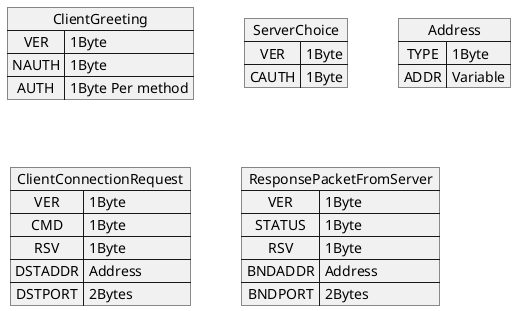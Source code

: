 @startuml
map ClientGreeting{
    VER => 1Byte
    NAUTH => 1Byte
    AUTH => 1Byte Per method
}
map ServerChoice{
    VER => 1Byte
    CAUTH => 1Byte
}
map Address{
    TYPE => 1Byte
    ADDR => Variable
}
map ClientConnectionRequest{
    VER => 1Byte
    CMD => 1Byte
    RSV => 1Byte
    DSTADDR => Address
    DSTPORT => 2Bytes
}
map ResponsePacketFromServer{
    VER => 1Byte
    STATUS => 1Byte
    RSV => 1Byte
    BNDADDR => Address
    BNDPORT => 2Bytes
}
@enduml

@startuml
boundary Client
boundary Socks5Server
Client <--> Socks5Server : Establish TCP connection
...
Client --> Socks5Server : ClientGreeting
return ServerChoice
Client --> Socks5Server : ClientConnectionRequest
return ResponsePacketFromServer
...
Client <--> Socks5Server : Payload
@enduml